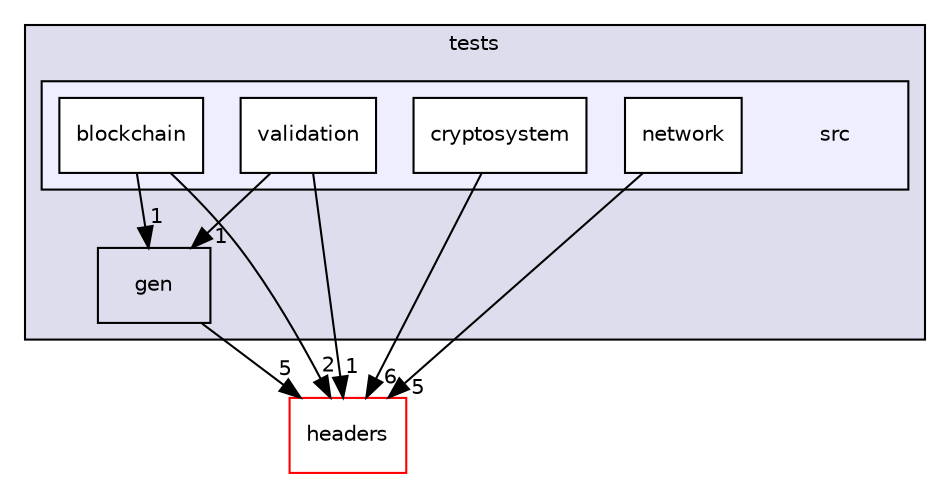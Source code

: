 digraph "/home/runner/work/PEPITAS-Cryptocurrency/PEPITAS-Cryptocurrency/tests/src" {
  compound=true
  node [ fontsize="10", fontname="Helvetica"];
  edge [ labelfontsize="10", labelfontname="Helvetica"];
  subgraph clusterdir_59425e443f801f1f2fd8bbe4959a3ccf {
    graph [ bgcolor="#ddddee", pencolor="black", label="tests" fontname="Helvetica", fontsize="10", URL="dir_59425e443f801f1f2fd8bbe4959a3ccf.html"]
  dir_9e9a42af15dafe18f435061f42ed1f77 [shape=box label="gen" URL="dir_9e9a42af15dafe18f435061f42ed1f77.html"];
  subgraph clusterdir_171063ca2b6d8df6d9147a9ad3041fe6 {
    graph [ bgcolor="#eeeeff", pencolor="black", label="" URL="dir_171063ca2b6d8df6d9147a9ad3041fe6.html"];
    dir_171063ca2b6d8df6d9147a9ad3041fe6 [shape=plaintext label="src"];
  dir_7cc40c9f9e86bbe08a83c4c4e0155d5a [shape=box label="blockchain" fillcolor="white" style="filled" URL="dir_7cc40c9f9e86bbe08a83c4c4e0155d5a.html"];
  dir_e6a98a33b299620638149d5d24d535f5 [shape=box label="cryptosystem" fillcolor="white" style="filled" URL="dir_e6a98a33b299620638149d5d24d535f5.html"];
  dir_f871d3269b3d4970db105cd4ebba1724 [shape=box label="network" fillcolor="white" style="filled" URL="dir_f871d3269b3d4970db105cd4ebba1724.html"];
  dir_a7632acec91a6bca1651aac1418b4fb7 [shape=box label="validation" fillcolor="white" style="filled" URL="dir_a7632acec91a6bca1651aac1418b4fb7.html"];
  }
  }
  dir_7f57b1e41c5acd0e859ae5f3a2b075a9 [shape=box label="headers" fillcolor="white" style="filled" color="red" URL="dir_7f57b1e41c5acd0e859ae5f3a2b075a9.html"];
  dir_a7632acec91a6bca1651aac1418b4fb7->dir_7f57b1e41c5acd0e859ae5f3a2b075a9 [headlabel="1", labeldistance=1.5 headhref="dir_000026_000000.html"];
  dir_a7632acec91a6bca1651aac1418b4fb7->dir_9e9a42af15dafe18f435061f42ed1f77 [headlabel="1", labeldistance=1.5 headhref="dir_000026_000016.html"];
  dir_7cc40c9f9e86bbe08a83c4c4e0155d5a->dir_7f57b1e41c5acd0e859ae5f3a2b075a9 [headlabel="2", labeldistance=1.5 headhref="dir_000023_000000.html"];
  dir_7cc40c9f9e86bbe08a83c4c4e0155d5a->dir_9e9a42af15dafe18f435061f42ed1f77 [headlabel="1", labeldistance=1.5 headhref="dir_000023_000016.html"];
  dir_f871d3269b3d4970db105cd4ebba1724->dir_7f57b1e41c5acd0e859ae5f3a2b075a9 [headlabel="5", labeldistance=1.5 headhref="dir_000025_000000.html"];
  dir_9e9a42af15dafe18f435061f42ed1f77->dir_7f57b1e41c5acd0e859ae5f3a2b075a9 [headlabel="5", labeldistance=1.5 headhref="dir_000016_000000.html"];
  dir_e6a98a33b299620638149d5d24d535f5->dir_7f57b1e41c5acd0e859ae5f3a2b075a9 [headlabel="6", labeldistance=1.5 headhref="dir_000024_000000.html"];
}
